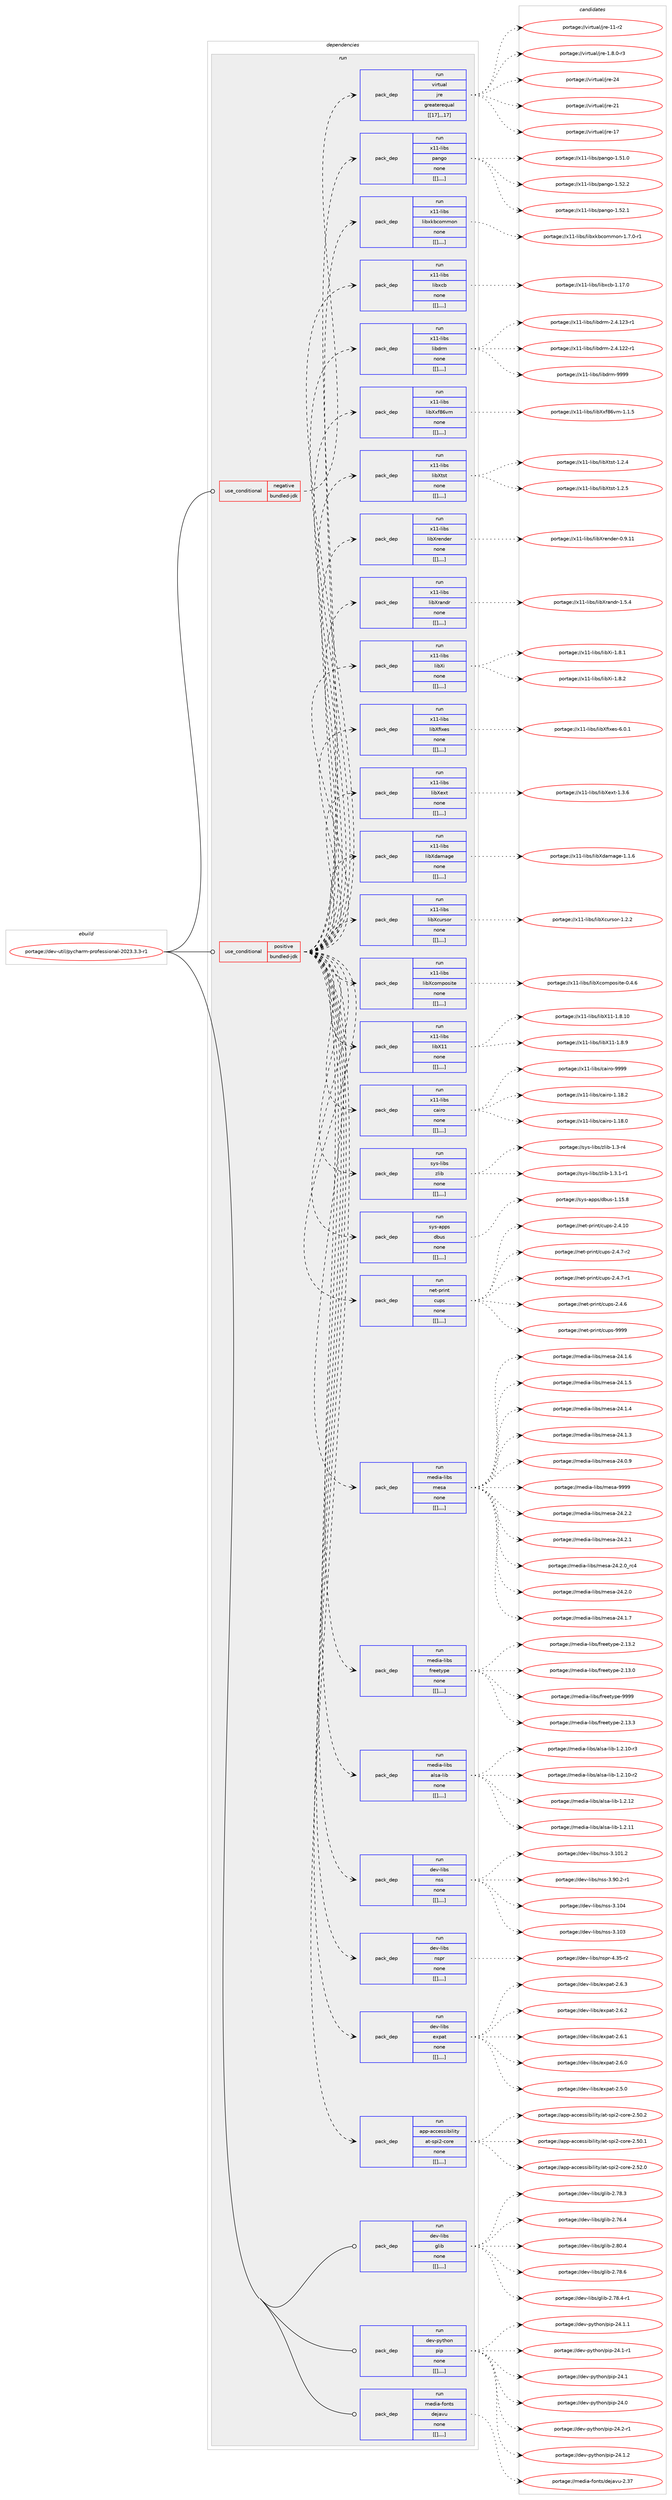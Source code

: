 digraph prolog {

# *************
# Graph options
# *************

newrank=true;
concentrate=true;
compound=true;
graph [rankdir=LR,fontname=Helvetica,fontsize=10,ranksep=1.5];#, ranksep=2.5, nodesep=0.2];
edge  [arrowhead=vee];
node  [fontname=Helvetica,fontsize=10];

# **********
# The ebuild
# **********

subgraph cluster_leftcol {
color=gray;
label=<<i>ebuild</i>>;
id [label="portage://dev-util/pycharm-professional-2023.3.3-r1", color=red, width=4, href="../dev-util/pycharm-professional-2023.3.3-r1.svg"];
}

# ****************
# The dependencies
# ****************

subgraph cluster_midcol {
color=gray;
label=<<i>dependencies</i>>;
subgraph cluster_compile {
fillcolor="#eeeeee";
style=filled;
label=<<i>compile</i>>;
}
subgraph cluster_compileandrun {
fillcolor="#eeeeee";
style=filled;
label=<<i>compile and run</i>>;
}
subgraph cluster_run {
fillcolor="#eeeeee";
style=filled;
label=<<i>run</i>>;
subgraph cond63271 {
dependency222336 [label=<<TABLE BORDER="0" CELLBORDER="1" CELLSPACING="0" CELLPADDING="4"><TR><TD ROWSPAN="3" CELLPADDING="10">use_conditional</TD></TR><TR><TD>negative</TD></TR><TR><TD>bundled-jdk</TD></TR></TABLE>>, shape=none, color=red];
subgraph pack157631 {
dependency222337 [label=<<TABLE BORDER="0" CELLBORDER="1" CELLSPACING="0" CELLPADDING="4" WIDTH="220"><TR><TD ROWSPAN="6" CELLPADDING="30">pack_dep</TD></TR><TR><TD WIDTH="110">run</TD></TR><TR><TD>virtual</TD></TR><TR><TD>jre</TD></TR><TR><TD>greaterequal</TD></TR><TR><TD>[[17],,,17]</TD></TR></TABLE>>, shape=none, color=blue];
}
dependency222336:e -> dependency222337:w [weight=20,style="dashed",arrowhead="vee"];
}
id:e -> dependency222336:w [weight=20,style="solid",arrowhead="odot"];
subgraph cond63272 {
dependency222338 [label=<<TABLE BORDER="0" CELLBORDER="1" CELLSPACING="0" CELLPADDING="4"><TR><TD ROWSPAN="3" CELLPADDING="10">use_conditional</TD></TR><TR><TD>positive</TD></TR><TR><TD>bundled-jdk</TD></TR></TABLE>>, shape=none, color=red];
subgraph pack157632 {
dependency222339 [label=<<TABLE BORDER="0" CELLBORDER="1" CELLSPACING="0" CELLPADDING="4" WIDTH="220"><TR><TD ROWSPAN="6" CELLPADDING="30">pack_dep</TD></TR><TR><TD WIDTH="110">run</TD></TR><TR><TD>app-accessibility</TD></TR><TR><TD>at-spi2-core</TD></TR><TR><TD>none</TD></TR><TR><TD>[[],,,,]</TD></TR></TABLE>>, shape=none, color=blue];
}
dependency222338:e -> dependency222339:w [weight=20,style="dashed",arrowhead="vee"];
subgraph pack157633 {
dependency222340 [label=<<TABLE BORDER="0" CELLBORDER="1" CELLSPACING="0" CELLPADDING="4" WIDTH="220"><TR><TD ROWSPAN="6" CELLPADDING="30">pack_dep</TD></TR><TR><TD WIDTH="110">run</TD></TR><TR><TD>dev-libs</TD></TR><TR><TD>expat</TD></TR><TR><TD>none</TD></TR><TR><TD>[[],,,,]</TD></TR></TABLE>>, shape=none, color=blue];
}
dependency222338:e -> dependency222340:w [weight=20,style="dashed",arrowhead="vee"];
subgraph pack157634 {
dependency222341 [label=<<TABLE BORDER="0" CELLBORDER="1" CELLSPACING="0" CELLPADDING="4" WIDTH="220"><TR><TD ROWSPAN="6" CELLPADDING="30">pack_dep</TD></TR><TR><TD WIDTH="110">run</TD></TR><TR><TD>dev-libs</TD></TR><TR><TD>nspr</TD></TR><TR><TD>none</TD></TR><TR><TD>[[],,,,]</TD></TR></TABLE>>, shape=none, color=blue];
}
dependency222338:e -> dependency222341:w [weight=20,style="dashed",arrowhead="vee"];
subgraph pack157635 {
dependency222342 [label=<<TABLE BORDER="0" CELLBORDER="1" CELLSPACING="0" CELLPADDING="4" WIDTH="220"><TR><TD ROWSPAN="6" CELLPADDING="30">pack_dep</TD></TR><TR><TD WIDTH="110">run</TD></TR><TR><TD>dev-libs</TD></TR><TR><TD>nss</TD></TR><TR><TD>none</TD></TR><TR><TD>[[],,,,]</TD></TR></TABLE>>, shape=none, color=blue];
}
dependency222338:e -> dependency222342:w [weight=20,style="dashed",arrowhead="vee"];
subgraph pack157636 {
dependency222343 [label=<<TABLE BORDER="0" CELLBORDER="1" CELLSPACING="0" CELLPADDING="4" WIDTH="220"><TR><TD ROWSPAN="6" CELLPADDING="30">pack_dep</TD></TR><TR><TD WIDTH="110">run</TD></TR><TR><TD>media-libs</TD></TR><TR><TD>alsa-lib</TD></TR><TR><TD>none</TD></TR><TR><TD>[[],,,,]</TD></TR></TABLE>>, shape=none, color=blue];
}
dependency222338:e -> dependency222343:w [weight=20,style="dashed",arrowhead="vee"];
subgraph pack157637 {
dependency222344 [label=<<TABLE BORDER="0" CELLBORDER="1" CELLSPACING="0" CELLPADDING="4" WIDTH="220"><TR><TD ROWSPAN="6" CELLPADDING="30">pack_dep</TD></TR><TR><TD WIDTH="110">run</TD></TR><TR><TD>media-libs</TD></TR><TR><TD>freetype</TD></TR><TR><TD>none</TD></TR><TR><TD>[[],,,,]</TD></TR></TABLE>>, shape=none, color=blue];
}
dependency222338:e -> dependency222344:w [weight=20,style="dashed",arrowhead="vee"];
subgraph pack157638 {
dependency222345 [label=<<TABLE BORDER="0" CELLBORDER="1" CELLSPACING="0" CELLPADDING="4" WIDTH="220"><TR><TD ROWSPAN="6" CELLPADDING="30">pack_dep</TD></TR><TR><TD WIDTH="110">run</TD></TR><TR><TD>media-libs</TD></TR><TR><TD>mesa</TD></TR><TR><TD>none</TD></TR><TR><TD>[[],,,,]</TD></TR></TABLE>>, shape=none, color=blue];
}
dependency222338:e -> dependency222345:w [weight=20,style="dashed",arrowhead="vee"];
subgraph pack157639 {
dependency222346 [label=<<TABLE BORDER="0" CELLBORDER="1" CELLSPACING="0" CELLPADDING="4" WIDTH="220"><TR><TD ROWSPAN="6" CELLPADDING="30">pack_dep</TD></TR><TR><TD WIDTH="110">run</TD></TR><TR><TD>net-print</TD></TR><TR><TD>cups</TD></TR><TR><TD>none</TD></TR><TR><TD>[[],,,,]</TD></TR></TABLE>>, shape=none, color=blue];
}
dependency222338:e -> dependency222346:w [weight=20,style="dashed",arrowhead="vee"];
subgraph pack157640 {
dependency222347 [label=<<TABLE BORDER="0" CELLBORDER="1" CELLSPACING="0" CELLPADDING="4" WIDTH="220"><TR><TD ROWSPAN="6" CELLPADDING="30">pack_dep</TD></TR><TR><TD WIDTH="110">run</TD></TR><TR><TD>sys-apps</TD></TR><TR><TD>dbus</TD></TR><TR><TD>none</TD></TR><TR><TD>[[],,,,]</TD></TR></TABLE>>, shape=none, color=blue];
}
dependency222338:e -> dependency222347:w [weight=20,style="dashed",arrowhead="vee"];
subgraph pack157641 {
dependency222348 [label=<<TABLE BORDER="0" CELLBORDER="1" CELLSPACING="0" CELLPADDING="4" WIDTH="220"><TR><TD ROWSPAN="6" CELLPADDING="30">pack_dep</TD></TR><TR><TD WIDTH="110">run</TD></TR><TR><TD>sys-libs</TD></TR><TR><TD>zlib</TD></TR><TR><TD>none</TD></TR><TR><TD>[[],,,,]</TD></TR></TABLE>>, shape=none, color=blue];
}
dependency222338:e -> dependency222348:w [weight=20,style="dashed",arrowhead="vee"];
subgraph pack157642 {
dependency222349 [label=<<TABLE BORDER="0" CELLBORDER="1" CELLSPACING="0" CELLPADDING="4" WIDTH="220"><TR><TD ROWSPAN="6" CELLPADDING="30">pack_dep</TD></TR><TR><TD WIDTH="110">run</TD></TR><TR><TD>x11-libs</TD></TR><TR><TD>cairo</TD></TR><TR><TD>none</TD></TR><TR><TD>[[],,,,]</TD></TR></TABLE>>, shape=none, color=blue];
}
dependency222338:e -> dependency222349:w [weight=20,style="dashed",arrowhead="vee"];
subgraph pack157643 {
dependency222350 [label=<<TABLE BORDER="0" CELLBORDER="1" CELLSPACING="0" CELLPADDING="4" WIDTH="220"><TR><TD ROWSPAN="6" CELLPADDING="30">pack_dep</TD></TR><TR><TD WIDTH="110">run</TD></TR><TR><TD>x11-libs</TD></TR><TR><TD>libX11</TD></TR><TR><TD>none</TD></TR><TR><TD>[[],,,,]</TD></TR></TABLE>>, shape=none, color=blue];
}
dependency222338:e -> dependency222350:w [weight=20,style="dashed",arrowhead="vee"];
subgraph pack157644 {
dependency222351 [label=<<TABLE BORDER="0" CELLBORDER="1" CELLSPACING="0" CELLPADDING="4" WIDTH="220"><TR><TD ROWSPAN="6" CELLPADDING="30">pack_dep</TD></TR><TR><TD WIDTH="110">run</TD></TR><TR><TD>x11-libs</TD></TR><TR><TD>libXcomposite</TD></TR><TR><TD>none</TD></TR><TR><TD>[[],,,,]</TD></TR></TABLE>>, shape=none, color=blue];
}
dependency222338:e -> dependency222351:w [weight=20,style="dashed",arrowhead="vee"];
subgraph pack157645 {
dependency222352 [label=<<TABLE BORDER="0" CELLBORDER="1" CELLSPACING="0" CELLPADDING="4" WIDTH="220"><TR><TD ROWSPAN="6" CELLPADDING="30">pack_dep</TD></TR><TR><TD WIDTH="110">run</TD></TR><TR><TD>x11-libs</TD></TR><TR><TD>libXcursor</TD></TR><TR><TD>none</TD></TR><TR><TD>[[],,,,]</TD></TR></TABLE>>, shape=none, color=blue];
}
dependency222338:e -> dependency222352:w [weight=20,style="dashed",arrowhead="vee"];
subgraph pack157646 {
dependency222353 [label=<<TABLE BORDER="0" CELLBORDER="1" CELLSPACING="0" CELLPADDING="4" WIDTH="220"><TR><TD ROWSPAN="6" CELLPADDING="30">pack_dep</TD></TR><TR><TD WIDTH="110">run</TD></TR><TR><TD>x11-libs</TD></TR><TR><TD>libXdamage</TD></TR><TR><TD>none</TD></TR><TR><TD>[[],,,,]</TD></TR></TABLE>>, shape=none, color=blue];
}
dependency222338:e -> dependency222353:w [weight=20,style="dashed",arrowhead="vee"];
subgraph pack157647 {
dependency222354 [label=<<TABLE BORDER="0" CELLBORDER="1" CELLSPACING="0" CELLPADDING="4" WIDTH="220"><TR><TD ROWSPAN="6" CELLPADDING="30">pack_dep</TD></TR><TR><TD WIDTH="110">run</TD></TR><TR><TD>x11-libs</TD></TR><TR><TD>libXext</TD></TR><TR><TD>none</TD></TR><TR><TD>[[],,,,]</TD></TR></TABLE>>, shape=none, color=blue];
}
dependency222338:e -> dependency222354:w [weight=20,style="dashed",arrowhead="vee"];
subgraph pack157648 {
dependency222355 [label=<<TABLE BORDER="0" CELLBORDER="1" CELLSPACING="0" CELLPADDING="4" WIDTH="220"><TR><TD ROWSPAN="6" CELLPADDING="30">pack_dep</TD></TR><TR><TD WIDTH="110">run</TD></TR><TR><TD>x11-libs</TD></TR><TR><TD>libXfixes</TD></TR><TR><TD>none</TD></TR><TR><TD>[[],,,,]</TD></TR></TABLE>>, shape=none, color=blue];
}
dependency222338:e -> dependency222355:w [weight=20,style="dashed",arrowhead="vee"];
subgraph pack157649 {
dependency222356 [label=<<TABLE BORDER="0" CELLBORDER="1" CELLSPACING="0" CELLPADDING="4" WIDTH="220"><TR><TD ROWSPAN="6" CELLPADDING="30">pack_dep</TD></TR><TR><TD WIDTH="110">run</TD></TR><TR><TD>x11-libs</TD></TR><TR><TD>libXi</TD></TR><TR><TD>none</TD></TR><TR><TD>[[],,,,]</TD></TR></TABLE>>, shape=none, color=blue];
}
dependency222338:e -> dependency222356:w [weight=20,style="dashed",arrowhead="vee"];
subgraph pack157650 {
dependency222357 [label=<<TABLE BORDER="0" CELLBORDER="1" CELLSPACING="0" CELLPADDING="4" WIDTH="220"><TR><TD ROWSPAN="6" CELLPADDING="30">pack_dep</TD></TR><TR><TD WIDTH="110">run</TD></TR><TR><TD>x11-libs</TD></TR><TR><TD>libXrandr</TD></TR><TR><TD>none</TD></TR><TR><TD>[[],,,,]</TD></TR></TABLE>>, shape=none, color=blue];
}
dependency222338:e -> dependency222357:w [weight=20,style="dashed",arrowhead="vee"];
subgraph pack157651 {
dependency222358 [label=<<TABLE BORDER="0" CELLBORDER="1" CELLSPACING="0" CELLPADDING="4" WIDTH="220"><TR><TD ROWSPAN="6" CELLPADDING="30">pack_dep</TD></TR><TR><TD WIDTH="110">run</TD></TR><TR><TD>x11-libs</TD></TR><TR><TD>libXrender</TD></TR><TR><TD>none</TD></TR><TR><TD>[[],,,,]</TD></TR></TABLE>>, shape=none, color=blue];
}
dependency222338:e -> dependency222358:w [weight=20,style="dashed",arrowhead="vee"];
subgraph pack157652 {
dependency222359 [label=<<TABLE BORDER="0" CELLBORDER="1" CELLSPACING="0" CELLPADDING="4" WIDTH="220"><TR><TD ROWSPAN="6" CELLPADDING="30">pack_dep</TD></TR><TR><TD WIDTH="110">run</TD></TR><TR><TD>x11-libs</TD></TR><TR><TD>libXtst</TD></TR><TR><TD>none</TD></TR><TR><TD>[[],,,,]</TD></TR></TABLE>>, shape=none, color=blue];
}
dependency222338:e -> dependency222359:w [weight=20,style="dashed",arrowhead="vee"];
subgraph pack157653 {
dependency222360 [label=<<TABLE BORDER="0" CELLBORDER="1" CELLSPACING="0" CELLPADDING="4" WIDTH="220"><TR><TD ROWSPAN="6" CELLPADDING="30">pack_dep</TD></TR><TR><TD WIDTH="110">run</TD></TR><TR><TD>x11-libs</TD></TR><TR><TD>libXxf86vm</TD></TR><TR><TD>none</TD></TR><TR><TD>[[],,,,]</TD></TR></TABLE>>, shape=none, color=blue];
}
dependency222338:e -> dependency222360:w [weight=20,style="dashed",arrowhead="vee"];
subgraph pack157654 {
dependency222361 [label=<<TABLE BORDER="0" CELLBORDER="1" CELLSPACING="0" CELLPADDING="4" WIDTH="220"><TR><TD ROWSPAN="6" CELLPADDING="30">pack_dep</TD></TR><TR><TD WIDTH="110">run</TD></TR><TR><TD>x11-libs</TD></TR><TR><TD>libdrm</TD></TR><TR><TD>none</TD></TR><TR><TD>[[],,,,]</TD></TR></TABLE>>, shape=none, color=blue];
}
dependency222338:e -> dependency222361:w [weight=20,style="dashed",arrowhead="vee"];
subgraph pack157655 {
dependency222362 [label=<<TABLE BORDER="0" CELLBORDER="1" CELLSPACING="0" CELLPADDING="4" WIDTH="220"><TR><TD ROWSPAN="6" CELLPADDING="30">pack_dep</TD></TR><TR><TD WIDTH="110">run</TD></TR><TR><TD>x11-libs</TD></TR><TR><TD>libxcb</TD></TR><TR><TD>none</TD></TR><TR><TD>[[],,,,]</TD></TR></TABLE>>, shape=none, color=blue];
}
dependency222338:e -> dependency222362:w [weight=20,style="dashed",arrowhead="vee"];
subgraph pack157656 {
dependency222363 [label=<<TABLE BORDER="0" CELLBORDER="1" CELLSPACING="0" CELLPADDING="4" WIDTH="220"><TR><TD ROWSPAN="6" CELLPADDING="30">pack_dep</TD></TR><TR><TD WIDTH="110">run</TD></TR><TR><TD>x11-libs</TD></TR><TR><TD>libxkbcommon</TD></TR><TR><TD>none</TD></TR><TR><TD>[[],,,,]</TD></TR></TABLE>>, shape=none, color=blue];
}
dependency222338:e -> dependency222363:w [weight=20,style="dashed",arrowhead="vee"];
subgraph pack157657 {
dependency222364 [label=<<TABLE BORDER="0" CELLBORDER="1" CELLSPACING="0" CELLPADDING="4" WIDTH="220"><TR><TD ROWSPAN="6" CELLPADDING="30">pack_dep</TD></TR><TR><TD WIDTH="110">run</TD></TR><TR><TD>x11-libs</TD></TR><TR><TD>pango</TD></TR><TR><TD>none</TD></TR><TR><TD>[[],,,,]</TD></TR></TABLE>>, shape=none, color=blue];
}
dependency222338:e -> dependency222364:w [weight=20,style="dashed",arrowhead="vee"];
}
id:e -> dependency222338:w [weight=20,style="solid",arrowhead="odot"];
subgraph pack157658 {
dependency222365 [label=<<TABLE BORDER="0" CELLBORDER="1" CELLSPACING="0" CELLPADDING="4" WIDTH="220"><TR><TD ROWSPAN="6" CELLPADDING="30">pack_dep</TD></TR><TR><TD WIDTH="110">run</TD></TR><TR><TD>dev-libs</TD></TR><TR><TD>glib</TD></TR><TR><TD>none</TD></TR><TR><TD>[[],,,,]</TD></TR></TABLE>>, shape=none, color=blue];
}
id:e -> dependency222365:w [weight=20,style="solid",arrowhead="odot"];
subgraph pack157659 {
dependency222366 [label=<<TABLE BORDER="0" CELLBORDER="1" CELLSPACING="0" CELLPADDING="4" WIDTH="220"><TR><TD ROWSPAN="6" CELLPADDING="30">pack_dep</TD></TR><TR><TD WIDTH="110">run</TD></TR><TR><TD>dev-python</TD></TR><TR><TD>pip</TD></TR><TR><TD>none</TD></TR><TR><TD>[[],,,,]</TD></TR></TABLE>>, shape=none, color=blue];
}
id:e -> dependency222366:w [weight=20,style="solid",arrowhead="odot"];
subgraph pack157660 {
dependency222367 [label=<<TABLE BORDER="0" CELLBORDER="1" CELLSPACING="0" CELLPADDING="4" WIDTH="220"><TR><TD ROWSPAN="6" CELLPADDING="30">pack_dep</TD></TR><TR><TD WIDTH="110">run</TD></TR><TR><TD>media-fonts</TD></TR><TR><TD>dejavu</TD></TR><TR><TD>none</TD></TR><TR><TD>[[],,,,]</TD></TR></TABLE>>, shape=none, color=blue];
}
id:e -> dependency222367:w [weight=20,style="solid",arrowhead="odot"];
}
}

# **************
# The candidates
# **************

subgraph cluster_choices {
rank=same;
color=gray;
label=<<i>candidates</i>>;

subgraph choice157631 {
color=black;
nodesep=1;
choice1181051141161179710847106114101455052 [label="portage://virtual/jre-24", color=red, width=4,href="../virtual/jre-24.svg"];
choice1181051141161179710847106114101455049 [label="portage://virtual/jre-21", color=red, width=4,href="../virtual/jre-21.svg"];
choice1181051141161179710847106114101454955 [label="portage://virtual/jre-17", color=red, width=4,href="../virtual/jre-17.svg"];
choice11810511411611797108471061141014549494511450 [label="portage://virtual/jre-11-r2", color=red, width=4,href="../virtual/jre-11-r2.svg"];
choice11810511411611797108471061141014549465646484511451 [label="portage://virtual/jre-1.8.0-r3", color=red, width=4,href="../virtual/jre-1.8.0-r3.svg"];
dependency222337:e -> choice1181051141161179710847106114101455052:w [style=dotted,weight="100"];
dependency222337:e -> choice1181051141161179710847106114101455049:w [style=dotted,weight="100"];
dependency222337:e -> choice1181051141161179710847106114101454955:w [style=dotted,weight="100"];
dependency222337:e -> choice11810511411611797108471061141014549494511450:w [style=dotted,weight="100"];
dependency222337:e -> choice11810511411611797108471061141014549465646484511451:w [style=dotted,weight="100"];
}
subgraph choice157632 {
color=black;
nodesep=1;
choice97112112459799991011151151059810510810511612147971164511511210550459911111410145504653504648 [label="portage://app-accessibility/at-spi2-core-2.52.0", color=red, width=4,href="../app-accessibility/at-spi2-core-2.52.0.svg"];
choice97112112459799991011151151059810510810511612147971164511511210550459911111410145504653484650 [label="portage://app-accessibility/at-spi2-core-2.50.2", color=red, width=4,href="../app-accessibility/at-spi2-core-2.50.2.svg"];
choice97112112459799991011151151059810510810511612147971164511511210550459911111410145504653484649 [label="portage://app-accessibility/at-spi2-core-2.50.1", color=red, width=4,href="../app-accessibility/at-spi2-core-2.50.1.svg"];
dependency222339:e -> choice97112112459799991011151151059810510810511612147971164511511210550459911111410145504653504648:w [style=dotted,weight="100"];
dependency222339:e -> choice97112112459799991011151151059810510810511612147971164511511210550459911111410145504653484650:w [style=dotted,weight="100"];
dependency222339:e -> choice97112112459799991011151151059810510810511612147971164511511210550459911111410145504653484649:w [style=dotted,weight="100"];
}
subgraph choice157633 {
color=black;
nodesep=1;
choice10010111845108105981154710112011297116455046544651 [label="portage://dev-libs/expat-2.6.3", color=red, width=4,href="../dev-libs/expat-2.6.3.svg"];
choice10010111845108105981154710112011297116455046544650 [label="portage://dev-libs/expat-2.6.2", color=red, width=4,href="../dev-libs/expat-2.6.2.svg"];
choice10010111845108105981154710112011297116455046544649 [label="portage://dev-libs/expat-2.6.1", color=red, width=4,href="../dev-libs/expat-2.6.1.svg"];
choice10010111845108105981154710112011297116455046544648 [label="portage://dev-libs/expat-2.6.0", color=red, width=4,href="../dev-libs/expat-2.6.0.svg"];
choice10010111845108105981154710112011297116455046534648 [label="portage://dev-libs/expat-2.5.0", color=red, width=4,href="../dev-libs/expat-2.5.0.svg"];
dependency222340:e -> choice10010111845108105981154710112011297116455046544651:w [style=dotted,weight="100"];
dependency222340:e -> choice10010111845108105981154710112011297116455046544650:w [style=dotted,weight="100"];
dependency222340:e -> choice10010111845108105981154710112011297116455046544649:w [style=dotted,weight="100"];
dependency222340:e -> choice10010111845108105981154710112011297116455046544648:w [style=dotted,weight="100"];
dependency222340:e -> choice10010111845108105981154710112011297116455046534648:w [style=dotted,weight="100"];
}
subgraph choice157634 {
color=black;
nodesep=1;
choice10010111845108105981154711011511211445524651534511450 [label="portage://dev-libs/nspr-4.35-r2", color=red, width=4,href="../dev-libs/nspr-4.35-r2.svg"];
dependency222341:e -> choice10010111845108105981154711011511211445524651534511450:w [style=dotted,weight="100"];
}
subgraph choice157635 {
color=black;
nodesep=1;
choice100101118451081059811547110115115455146494852 [label="portage://dev-libs/nss-3.104", color=red, width=4,href="../dev-libs/nss-3.104.svg"];
choice100101118451081059811547110115115455146494851 [label="portage://dev-libs/nss-3.103", color=red, width=4,href="../dev-libs/nss-3.103.svg"];
choice1001011184510810598115471101151154551464948494650 [label="portage://dev-libs/nss-3.101.2", color=red, width=4,href="../dev-libs/nss-3.101.2.svg"];
choice100101118451081059811547110115115455146574846504511449 [label="portage://dev-libs/nss-3.90.2-r1", color=red, width=4,href="../dev-libs/nss-3.90.2-r1.svg"];
dependency222342:e -> choice100101118451081059811547110115115455146494852:w [style=dotted,weight="100"];
dependency222342:e -> choice100101118451081059811547110115115455146494851:w [style=dotted,weight="100"];
dependency222342:e -> choice1001011184510810598115471101151154551464948494650:w [style=dotted,weight="100"];
dependency222342:e -> choice100101118451081059811547110115115455146574846504511449:w [style=dotted,weight="100"];
}
subgraph choice157636 {
color=black;
nodesep=1;
choice109101100105974510810598115479710811597451081059845494650464950 [label="portage://media-libs/alsa-lib-1.2.12", color=red, width=4,href="../media-libs/alsa-lib-1.2.12.svg"];
choice109101100105974510810598115479710811597451081059845494650464949 [label="portage://media-libs/alsa-lib-1.2.11", color=red, width=4,href="../media-libs/alsa-lib-1.2.11.svg"];
choice1091011001059745108105981154797108115974510810598454946504649484511451 [label="portage://media-libs/alsa-lib-1.2.10-r3", color=red, width=4,href="../media-libs/alsa-lib-1.2.10-r3.svg"];
choice1091011001059745108105981154797108115974510810598454946504649484511450 [label="portage://media-libs/alsa-lib-1.2.10-r2", color=red, width=4,href="../media-libs/alsa-lib-1.2.10-r2.svg"];
dependency222343:e -> choice109101100105974510810598115479710811597451081059845494650464950:w [style=dotted,weight="100"];
dependency222343:e -> choice109101100105974510810598115479710811597451081059845494650464949:w [style=dotted,weight="100"];
dependency222343:e -> choice1091011001059745108105981154797108115974510810598454946504649484511451:w [style=dotted,weight="100"];
dependency222343:e -> choice1091011001059745108105981154797108115974510810598454946504649484511450:w [style=dotted,weight="100"];
}
subgraph choice157637 {
color=black;
nodesep=1;
choice109101100105974510810598115471021141011011161211121014557575757 [label="portage://media-libs/freetype-9999", color=red, width=4,href="../media-libs/freetype-9999.svg"];
choice1091011001059745108105981154710211410110111612111210145504649514651 [label="portage://media-libs/freetype-2.13.3", color=red, width=4,href="../media-libs/freetype-2.13.3.svg"];
choice1091011001059745108105981154710211410110111612111210145504649514650 [label="portage://media-libs/freetype-2.13.2", color=red, width=4,href="../media-libs/freetype-2.13.2.svg"];
choice1091011001059745108105981154710211410110111612111210145504649514648 [label="portage://media-libs/freetype-2.13.0", color=red, width=4,href="../media-libs/freetype-2.13.0.svg"];
dependency222344:e -> choice109101100105974510810598115471021141011011161211121014557575757:w [style=dotted,weight="100"];
dependency222344:e -> choice1091011001059745108105981154710211410110111612111210145504649514651:w [style=dotted,weight="100"];
dependency222344:e -> choice1091011001059745108105981154710211410110111612111210145504649514650:w [style=dotted,weight="100"];
dependency222344:e -> choice1091011001059745108105981154710211410110111612111210145504649514648:w [style=dotted,weight="100"];
}
subgraph choice157638 {
color=black;
nodesep=1;
choice10910110010597451081059811547109101115974557575757 [label="portage://media-libs/mesa-9999", color=red, width=4,href="../media-libs/mesa-9999.svg"];
choice109101100105974510810598115471091011159745505246504650 [label="portage://media-libs/mesa-24.2.2", color=red, width=4,href="../media-libs/mesa-24.2.2.svg"];
choice109101100105974510810598115471091011159745505246504649 [label="portage://media-libs/mesa-24.2.1", color=red, width=4,href="../media-libs/mesa-24.2.1.svg"];
choice109101100105974510810598115471091011159745505246504648951149952 [label="portage://media-libs/mesa-24.2.0_rc4", color=red, width=4,href="../media-libs/mesa-24.2.0_rc4.svg"];
choice109101100105974510810598115471091011159745505246504648 [label="portage://media-libs/mesa-24.2.0", color=red, width=4,href="../media-libs/mesa-24.2.0.svg"];
choice109101100105974510810598115471091011159745505246494655 [label="portage://media-libs/mesa-24.1.7", color=red, width=4,href="../media-libs/mesa-24.1.7.svg"];
choice109101100105974510810598115471091011159745505246494654 [label="portage://media-libs/mesa-24.1.6", color=red, width=4,href="../media-libs/mesa-24.1.6.svg"];
choice109101100105974510810598115471091011159745505246494653 [label="portage://media-libs/mesa-24.1.5", color=red, width=4,href="../media-libs/mesa-24.1.5.svg"];
choice109101100105974510810598115471091011159745505246494652 [label="portage://media-libs/mesa-24.1.4", color=red, width=4,href="../media-libs/mesa-24.1.4.svg"];
choice109101100105974510810598115471091011159745505246494651 [label="portage://media-libs/mesa-24.1.3", color=red, width=4,href="../media-libs/mesa-24.1.3.svg"];
choice109101100105974510810598115471091011159745505246484657 [label="portage://media-libs/mesa-24.0.9", color=red, width=4,href="../media-libs/mesa-24.0.9.svg"];
dependency222345:e -> choice10910110010597451081059811547109101115974557575757:w [style=dotted,weight="100"];
dependency222345:e -> choice109101100105974510810598115471091011159745505246504650:w [style=dotted,weight="100"];
dependency222345:e -> choice109101100105974510810598115471091011159745505246504649:w [style=dotted,weight="100"];
dependency222345:e -> choice109101100105974510810598115471091011159745505246504648951149952:w [style=dotted,weight="100"];
dependency222345:e -> choice109101100105974510810598115471091011159745505246504648:w [style=dotted,weight="100"];
dependency222345:e -> choice109101100105974510810598115471091011159745505246494655:w [style=dotted,weight="100"];
dependency222345:e -> choice109101100105974510810598115471091011159745505246494654:w [style=dotted,weight="100"];
dependency222345:e -> choice109101100105974510810598115471091011159745505246494653:w [style=dotted,weight="100"];
dependency222345:e -> choice109101100105974510810598115471091011159745505246494652:w [style=dotted,weight="100"];
dependency222345:e -> choice109101100105974510810598115471091011159745505246494651:w [style=dotted,weight="100"];
dependency222345:e -> choice109101100105974510810598115471091011159745505246484657:w [style=dotted,weight="100"];
}
subgraph choice157639 {
color=black;
nodesep=1;
choice1101011164511211410511011647991171121154557575757 [label="portage://net-print/cups-9999", color=red, width=4,href="../net-print/cups-9999.svg"];
choice11010111645112114105110116479911711211545504652464948 [label="portage://net-print/cups-2.4.10", color=red, width=4,href="../net-print/cups-2.4.10.svg"];
choice1101011164511211410511011647991171121154550465246554511450 [label="portage://net-print/cups-2.4.7-r2", color=red, width=4,href="../net-print/cups-2.4.7-r2.svg"];
choice1101011164511211410511011647991171121154550465246554511449 [label="portage://net-print/cups-2.4.7-r1", color=red, width=4,href="../net-print/cups-2.4.7-r1.svg"];
choice110101116451121141051101164799117112115455046524654 [label="portage://net-print/cups-2.4.6", color=red, width=4,href="../net-print/cups-2.4.6.svg"];
dependency222346:e -> choice1101011164511211410511011647991171121154557575757:w [style=dotted,weight="100"];
dependency222346:e -> choice11010111645112114105110116479911711211545504652464948:w [style=dotted,weight="100"];
dependency222346:e -> choice1101011164511211410511011647991171121154550465246554511450:w [style=dotted,weight="100"];
dependency222346:e -> choice1101011164511211410511011647991171121154550465246554511449:w [style=dotted,weight="100"];
dependency222346:e -> choice110101116451121141051101164799117112115455046524654:w [style=dotted,weight="100"];
}
subgraph choice157640 {
color=black;
nodesep=1;
choice1151211154597112112115471009811711545494649534656 [label="portage://sys-apps/dbus-1.15.8", color=red, width=4,href="../sys-apps/dbus-1.15.8.svg"];
dependency222347:e -> choice1151211154597112112115471009811711545494649534656:w [style=dotted,weight="100"];
}
subgraph choice157641 {
color=black;
nodesep=1;
choice115121115451081059811547122108105984549465146494511449 [label="portage://sys-libs/zlib-1.3.1-r1", color=red, width=4,href="../sys-libs/zlib-1.3.1-r1.svg"];
choice11512111545108105981154712210810598454946514511452 [label="portage://sys-libs/zlib-1.3-r4", color=red, width=4,href="../sys-libs/zlib-1.3-r4.svg"];
dependency222348:e -> choice115121115451081059811547122108105984549465146494511449:w [style=dotted,weight="100"];
dependency222348:e -> choice11512111545108105981154712210810598454946514511452:w [style=dotted,weight="100"];
}
subgraph choice157642 {
color=black;
nodesep=1;
choice120494945108105981154799971051141114557575757 [label="portage://x11-libs/cairo-9999", color=red, width=4,href="../x11-libs/cairo-9999.svg"];
choice1204949451081059811547999710511411145494649564650 [label="portage://x11-libs/cairo-1.18.2", color=red, width=4,href="../x11-libs/cairo-1.18.2.svg"];
choice1204949451081059811547999710511411145494649564648 [label="portage://x11-libs/cairo-1.18.0", color=red, width=4,href="../x11-libs/cairo-1.18.0.svg"];
dependency222349:e -> choice120494945108105981154799971051141114557575757:w [style=dotted,weight="100"];
dependency222349:e -> choice1204949451081059811547999710511411145494649564650:w [style=dotted,weight="100"];
dependency222349:e -> choice1204949451081059811547999710511411145494649564648:w [style=dotted,weight="100"];
}
subgraph choice157643 {
color=black;
nodesep=1;
choice12049494510810598115471081059888494945494656464948 [label="portage://x11-libs/libX11-1.8.10", color=red, width=4,href="../x11-libs/libX11-1.8.10.svg"];
choice120494945108105981154710810598884949454946564657 [label="portage://x11-libs/libX11-1.8.9", color=red, width=4,href="../x11-libs/libX11-1.8.9.svg"];
dependency222350:e -> choice12049494510810598115471081059888494945494656464948:w [style=dotted,weight="100"];
dependency222350:e -> choice120494945108105981154710810598884949454946564657:w [style=dotted,weight="100"];
}
subgraph choice157644 {
color=black;
nodesep=1;
choice1204949451081059811547108105988899111109112111115105116101454846524654 [label="portage://x11-libs/libXcomposite-0.4.6", color=red, width=4,href="../x11-libs/libXcomposite-0.4.6.svg"];
dependency222351:e -> choice1204949451081059811547108105988899111109112111115105116101454846524654:w [style=dotted,weight="100"];
}
subgraph choice157645 {
color=black;
nodesep=1;
choice1204949451081059811547108105988899117114115111114454946504650 [label="portage://x11-libs/libXcursor-1.2.2", color=red, width=4,href="../x11-libs/libXcursor-1.2.2.svg"];
dependency222352:e -> choice1204949451081059811547108105988899117114115111114454946504650:w [style=dotted,weight="100"];
}
subgraph choice157646 {
color=black;
nodesep=1;
choice120494945108105981154710810598881009710997103101454946494654 [label="portage://x11-libs/libXdamage-1.1.6", color=red, width=4,href="../x11-libs/libXdamage-1.1.6.svg"];
dependency222353:e -> choice120494945108105981154710810598881009710997103101454946494654:w [style=dotted,weight="100"];
}
subgraph choice157647 {
color=black;
nodesep=1;
choice12049494510810598115471081059888101120116454946514654 [label="portage://x11-libs/libXext-1.3.6", color=red, width=4,href="../x11-libs/libXext-1.3.6.svg"];
dependency222354:e -> choice12049494510810598115471081059888101120116454946514654:w [style=dotted,weight="100"];
}
subgraph choice157648 {
color=black;
nodesep=1;
choice12049494510810598115471081059888102105120101115455446484649 [label="portage://x11-libs/libXfixes-6.0.1", color=red, width=4,href="../x11-libs/libXfixes-6.0.1.svg"];
dependency222355:e -> choice12049494510810598115471081059888102105120101115455446484649:w [style=dotted,weight="100"];
}
subgraph choice157649 {
color=black;
nodesep=1;
choice12049494510810598115471081059888105454946564650 [label="portage://x11-libs/libXi-1.8.2", color=red, width=4,href="../x11-libs/libXi-1.8.2.svg"];
choice12049494510810598115471081059888105454946564649 [label="portage://x11-libs/libXi-1.8.1", color=red, width=4,href="../x11-libs/libXi-1.8.1.svg"];
dependency222356:e -> choice12049494510810598115471081059888105454946564650:w [style=dotted,weight="100"];
dependency222356:e -> choice12049494510810598115471081059888105454946564649:w [style=dotted,weight="100"];
}
subgraph choice157650 {
color=black;
nodesep=1;
choice1204949451081059811547108105988811497110100114454946534652 [label="portage://x11-libs/libXrandr-1.5.4", color=red, width=4,href="../x11-libs/libXrandr-1.5.4.svg"];
dependency222357:e -> choice1204949451081059811547108105988811497110100114454946534652:w [style=dotted,weight="100"];
}
subgraph choice157651 {
color=black;
nodesep=1;
choice1204949451081059811547108105988811410111010010111445484657464949 [label="portage://x11-libs/libXrender-0.9.11", color=red, width=4,href="../x11-libs/libXrender-0.9.11.svg"];
dependency222358:e -> choice1204949451081059811547108105988811410111010010111445484657464949:w [style=dotted,weight="100"];
}
subgraph choice157652 {
color=black;
nodesep=1;
choice12049494510810598115471081059888116115116454946504653 [label="portage://x11-libs/libXtst-1.2.5", color=red, width=4,href="../x11-libs/libXtst-1.2.5.svg"];
choice12049494510810598115471081059888116115116454946504652 [label="portage://x11-libs/libXtst-1.2.4", color=red, width=4,href="../x11-libs/libXtst-1.2.4.svg"];
dependency222359:e -> choice12049494510810598115471081059888116115116454946504653:w [style=dotted,weight="100"];
dependency222359:e -> choice12049494510810598115471081059888116115116454946504652:w [style=dotted,weight="100"];
}
subgraph choice157653 {
color=black;
nodesep=1;
choice120494945108105981154710810598881201025654118109454946494653 [label="portage://x11-libs/libXxf86vm-1.1.5", color=red, width=4,href="../x11-libs/libXxf86vm-1.1.5.svg"];
dependency222360:e -> choice120494945108105981154710810598881201025654118109454946494653:w [style=dotted,weight="100"];
}
subgraph choice157654 {
color=black;
nodesep=1;
choice1204949451081059811547108105981001141094557575757 [label="portage://x11-libs/libdrm-9999", color=red, width=4,href="../x11-libs/libdrm-9999.svg"];
choice12049494510810598115471081059810011410945504652464950514511449 [label="portage://x11-libs/libdrm-2.4.123-r1", color=red, width=4,href="../x11-libs/libdrm-2.4.123-r1.svg"];
choice12049494510810598115471081059810011410945504652464950504511449 [label="portage://x11-libs/libdrm-2.4.122-r1", color=red, width=4,href="../x11-libs/libdrm-2.4.122-r1.svg"];
dependency222361:e -> choice1204949451081059811547108105981001141094557575757:w [style=dotted,weight="100"];
dependency222361:e -> choice12049494510810598115471081059810011410945504652464950514511449:w [style=dotted,weight="100"];
dependency222361:e -> choice12049494510810598115471081059810011410945504652464950504511449:w [style=dotted,weight="100"];
}
subgraph choice157655 {
color=black;
nodesep=1;
choice120494945108105981154710810598120999845494649554648 [label="portage://x11-libs/libxcb-1.17.0", color=red, width=4,href="../x11-libs/libxcb-1.17.0.svg"];
dependency222362:e -> choice120494945108105981154710810598120999845494649554648:w [style=dotted,weight="100"];
}
subgraph choice157656 {
color=black;
nodesep=1;
choice12049494510810598115471081059812010798991111091091111104549465546484511449 [label="portage://x11-libs/libxkbcommon-1.7.0-r1", color=red, width=4,href="../x11-libs/libxkbcommon-1.7.0-r1.svg"];
dependency222363:e -> choice12049494510810598115471081059812010798991111091091111104549465546484511449:w [style=dotted,weight="100"];
}
subgraph choice157657 {
color=black;
nodesep=1;
choice12049494510810598115471129711010311145494653504650 [label="portage://x11-libs/pango-1.52.2", color=red, width=4,href="../x11-libs/pango-1.52.2.svg"];
choice12049494510810598115471129711010311145494653504649 [label="portage://x11-libs/pango-1.52.1", color=red, width=4,href="../x11-libs/pango-1.52.1.svg"];
choice12049494510810598115471129711010311145494653494648 [label="portage://x11-libs/pango-1.51.0", color=red, width=4,href="../x11-libs/pango-1.51.0.svg"];
dependency222364:e -> choice12049494510810598115471129711010311145494653504650:w [style=dotted,weight="100"];
dependency222364:e -> choice12049494510810598115471129711010311145494653504649:w [style=dotted,weight="100"];
dependency222364:e -> choice12049494510810598115471129711010311145494653494648:w [style=dotted,weight="100"];
}
subgraph choice157658 {
color=black;
nodesep=1;
choice1001011184510810598115471031081059845504656484652 [label="portage://dev-libs/glib-2.80.4", color=red, width=4,href="../dev-libs/glib-2.80.4.svg"];
choice1001011184510810598115471031081059845504655564654 [label="portage://dev-libs/glib-2.78.6", color=red, width=4,href="../dev-libs/glib-2.78.6.svg"];
choice10010111845108105981154710310810598455046555646524511449 [label="portage://dev-libs/glib-2.78.4-r1", color=red, width=4,href="../dev-libs/glib-2.78.4-r1.svg"];
choice1001011184510810598115471031081059845504655564651 [label="portage://dev-libs/glib-2.78.3", color=red, width=4,href="../dev-libs/glib-2.78.3.svg"];
choice1001011184510810598115471031081059845504655544652 [label="portage://dev-libs/glib-2.76.4", color=red, width=4,href="../dev-libs/glib-2.76.4.svg"];
dependency222365:e -> choice1001011184510810598115471031081059845504656484652:w [style=dotted,weight="100"];
dependency222365:e -> choice1001011184510810598115471031081059845504655564654:w [style=dotted,weight="100"];
dependency222365:e -> choice10010111845108105981154710310810598455046555646524511449:w [style=dotted,weight="100"];
dependency222365:e -> choice1001011184510810598115471031081059845504655564651:w [style=dotted,weight="100"];
dependency222365:e -> choice1001011184510810598115471031081059845504655544652:w [style=dotted,weight="100"];
}
subgraph choice157659 {
color=black;
nodesep=1;
choice100101118451121211161041111104711210511245505246504511449 [label="portage://dev-python/pip-24.2-r1", color=red, width=4,href="../dev-python/pip-24.2-r1.svg"];
choice100101118451121211161041111104711210511245505246494650 [label="portage://dev-python/pip-24.1.2", color=red, width=4,href="../dev-python/pip-24.1.2.svg"];
choice100101118451121211161041111104711210511245505246494649 [label="portage://dev-python/pip-24.1.1", color=red, width=4,href="../dev-python/pip-24.1.1.svg"];
choice100101118451121211161041111104711210511245505246494511449 [label="portage://dev-python/pip-24.1-r1", color=red, width=4,href="../dev-python/pip-24.1-r1.svg"];
choice10010111845112121116104111110471121051124550524649 [label="portage://dev-python/pip-24.1", color=red, width=4,href="../dev-python/pip-24.1.svg"];
choice10010111845112121116104111110471121051124550524648 [label="portage://dev-python/pip-24.0", color=red, width=4,href="../dev-python/pip-24.0.svg"];
dependency222366:e -> choice100101118451121211161041111104711210511245505246504511449:w [style=dotted,weight="100"];
dependency222366:e -> choice100101118451121211161041111104711210511245505246494650:w [style=dotted,weight="100"];
dependency222366:e -> choice100101118451121211161041111104711210511245505246494649:w [style=dotted,weight="100"];
dependency222366:e -> choice100101118451121211161041111104711210511245505246494511449:w [style=dotted,weight="100"];
dependency222366:e -> choice10010111845112121116104111110471121051124550524649:w [style=dotted,weight="100"];
dependency222366:e -> choice10010111845112121116104111110471121051124550524648:w [style=dotted,weight="100"];
}
subgraph choice157660 {
color=black;
nodesep=1;
choice109101100105974510211111011611547100101106971181174550465155 [label="portage://media-fonts/dejavu-2.37", color=red, width=4,href="../media-fonts/dejavu-2.37.svg"];
dependency222367:e -> choice109101100105974510211111011611547100101106971181174550465155:w [style=dotted,weight="100"];
}
}

}
